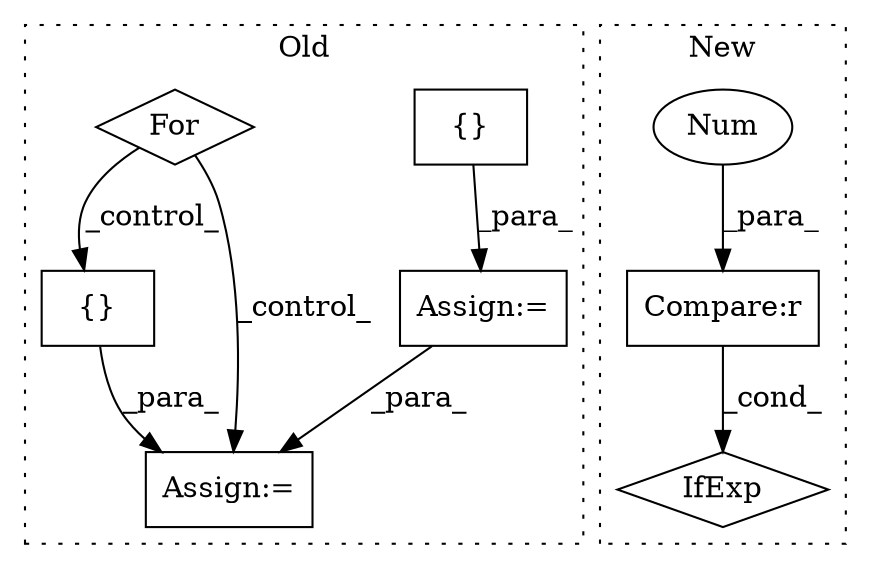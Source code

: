 digraph G {
subgraph cluster0 {
1 [label="{}" a="59" s="12799,12970" l="19,0" shape="box"];
3 [label="Assign:=" a="68" s="12795" l="4" shape="box"];
6 [label="{}" a="59" s="12754,12754" l="2,1" shape="box"];
7 [label="For" a="107" s="12765,12780" l="4,14" shape="diamond"];
8 [label="Assign:=" a="68" s="12751" l="3" shape="box"];
label = "Old";
style="dotted";
}
subgraph cluster1 {
2 [label="IfExp" a="51" s="4673,4690" l="4,6" shape="diamond"];
4 [label="Compare:r" a="40" s="4677" l="13" shape="box"];
5 [label="Num" a="76" s="4689" l="1" shape="ellipse"];
label = "New";
style="dotted";
}
1 -> 3 [label="_para_"];
4 -> 2 [label="_cond_"];
5 -> 4 [label="_para_"];
6 -> 8 [label="_para_"];
7 -> 1 [label="_control_"];
7 -> 3 [label="_control_"];
8 -> 3 [label="_para_"];
}